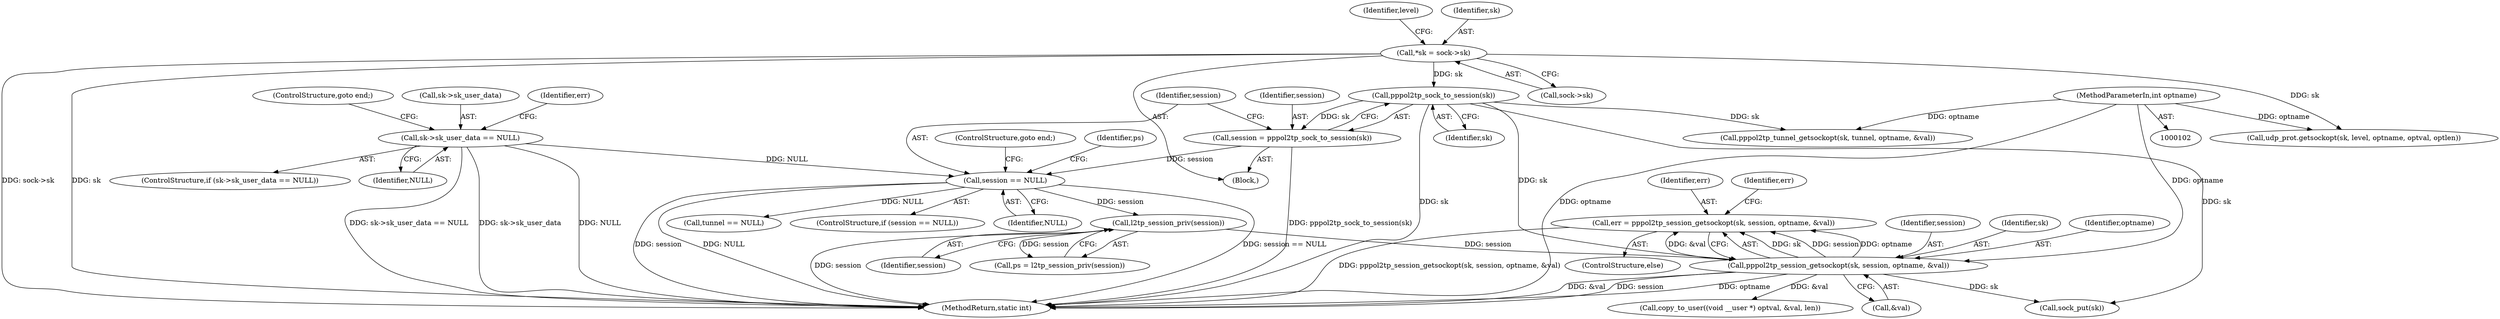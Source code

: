 digraph "0_linux_3cf521f7dc87c031617fd47e4b7aa2593c2f3daf@API" {
"1000215" [label="(Call,err = pppol2tp_session_getsockopt(sk, session, optname, &val))"];
"1000217" [label="(Call,pppol2tp_session_getsockopt(sk, session, optname, &val))"];
"1000163" [label="(Call,pppol2tp_sock_to_session(sk))"];
"1000110" [label="(Call,*sk = sock->sk)"];
"1000172" [label="(Call,l2tp_session_priv(session))"];
"1000166" [label="(Call,session == NULL)"];
"1000161" [label="(Call,session = pppol2tp_sock_to_session(sk))"];
"1000151" [label="(Call,sk->sk_user_data == NULL)"];
"1000105" [label="(MethodParameterIn,int optname)"];
"1000150" [label="(ControlStructure,if (sk->sk_user_data == NULL))"];
"1000204" [label="(Call,pppol2tp_tunnel_getsockopt(sk, tunnel, optname, &val))"];
"1000250" [label="(MethodReturn,static int)"];
"1000214" [label="(ControlStructure,else)"];
"1000171" [label="(Identifier,ps)"];
"1000151" [label="(Call,sk->sk_user_data == NULL)"];
"1000126" [label="(Call,udp_prot.getsockopt(sk, level, optname, optval, optlen))"];
"1000162" [label="(Identifier,session)"];
"1000167" [label="(Identifier,session)"];
"1000219" [label="(Identifier,session)"];
"1000198" [label="(Call,tunnel == NULL)"];
"1000156" [label="(ControlStructure,goto end;)"];
"1000165" [label="(ControlStructure,if (session == NULL))"];
"1000164" [label="(Identifier,sk)"];
"1000224" [label="(Identifier,err)"];
"1000233" [label="(Call,copy_to_user((void __user *) optval, &val, len))"];
"1000152" [label="(Call,sk->sk_user_data)"];
"1000112" [label="(Call,sock->sk)"];
"1000218" [label="(Identifier,sk)"];
"1000105" [label="(MethodParameterIn,int optname)"];
"1000216" [label="(Identifier,err)"];
"1000163" [label="(Call,pppol2tp_sock_to_session(sk))"];
"1000161" [label="(Call,session = pppol2tp_sock_to_session(sk))"];
"1000170" [label="(Call,ps = l2tp_session_priv(session))"];
"1000245" [label="(Call,sock_put(sk))"];
"1000166" [label="(Call,session == NULL)"];
"1000221" [label="(Call,&val)"];
"1000123" [label="(Identifier,level)"];
"1000173" [label="(Identifier,session)"];
"1000155" [label="(Identifier,NULL)"];
"1000220" [label="(Identifier,optname)"];
"1000158" [label="(Identifier,err)"];
"1000111" [label="(Identifier,sk)"];
"1000169" [label="(ControlStructure,goto end;)"];
"1000172" [label="(Call,l2tp_session_priv(session))"];
"1000108" [label="(Block,)"];
"1000215" [label="(Call,err = pppol2tp_session_getsockopt(sk, session, optname, &val))"];
"1000168" [label="(Identifier,NULL)"];
"1000217" [label="(Call,pppol2tp_session_getsockopt(sk, session, optname, &val))"];
"1000110" [label="(Call,*sk = sock->sk)"];
"1000215" -> "1000214"  [label="AST: "];
"1000215" -> "1000217"  [label="CFG: "];
"1000216" -> "1000215"  [label="AST: "];
"1000217" -> "1000215"  [label="AST: "];
"1000224" -> "1000215"  [label="CFG: "];
"1000215" -> "1000250"  [label="DDG: pppol2tp_session_getsockopt(sk, session, optname, &val)"];
"1000217" -> "1000215"  [label="DDG: sk"];
"1000217" -> "1000215"  [label="DDG: session"];
"1000217" -> "1000215"  [label="DDG: optname"];
"1000217" -> "1000215"  [label="DDG: &val"];
"1000217" -> "1000221"  [label="CFG: "];
"1000218" -> "1000217"  [label="AST: "];
"1000219" -> "1000217"  [label="AST: "];
"1000220" -> "1000217"  [label="AST: "];
"1000221" -> "1000217"  [label="AST: "];
"1000217" -> "1000250"  [label="DDG: &val"];
"1000217" -> "1000250"  [label="DDG: session"];
"1000217" -> "1000250"  [label="DDG: optname"];
"1000163" -> "1000217"  [label="DDG: sk"];
"1000172" -> "1000217"  [label="DDG: session"];
"1000105" -> "1000217"  [label="DDG: optname"];
"1000217" -> "1000233"  [label="DDG: &val"];
"1000217" -> "1000245"  [label="DDG: sk"];
"1000163" -> "1000161"  [label="AST: "];
"1000163" -> "1000164"  [label="CFG: "];
"1000164" -> "1000163"  [label="AST: "];
"1000161" -> "1000163"  [label="CFG: "];
"1000163" -> "1000250"  [label="DDG: sk"];
"1000163" -> "1000161"  [label="DDG: sk"];
"1000110" -> "1000163"  [label="DDG: sk"];
"1000163" -> "1000204"  [label="DDG: sk"];
"1000163" -> "1000245"  [label="DDG: sk"];
"1000110" -> "1000108"  [label="AST: "];
"1000110" -> "1000112"  [label="CFG: "];
"1000111" -> "1000110"  [label="AST: "];
"1000112" -> "1000110"  [label="AST: "];
"1000123" -> "1000110"  [label="CFG: "];
"1000110" -> "1000250"  [label="DDG: sock->sk"];
"1000110" -> "1000250"  [label="DDG: sk"];
"1000110" -> "1000126"  [label="DDG: sk"];
"1000172" -> "1000170"  [label="AST: "];
"1000172" -> "1000173"  [label="CFG: "];
"1000173" -> "1000172"  [label="AST: "];
"1000170" -> "1000172"  [label="CFG: "];
"1000172" -> "1000250"  [label="DDG: session"];
"1000172" -> "1000170"  [label="DDG: session"];
"1000166" -> "1000172"  [label="DDG: session"];
"1000166" -> "1000165"  [label="AST: "];
"1000166" -> "1000168"  [label="CFG: "];
"1000167" -> "1000166"  [label="AST: "];
"1000168" -> "1000166"  [label="AST: "];
"1000169" -> "1000166"  [label="CFG: "];
"1000171" -> "1000166"  [label="CFG: "];
"1000166" -> "1000250"  [label="DDG: NULL"];
"1000166" -> "1000250"  [label="DDG: session == NULL"];
"1000166" -> "1000250"  [label="DDG: session"];
"1000161" -> "1000166"  [label="DDG: session"];
"1000151" -> "1000166"  [label="DDG: NULL"];
"1000166" -> "1000198"  [label="DDG: NULL"];
"1000161" -> "1000108"  [label="AST: "];
"1000162" -> "1000161"  [label="AST: "];
"1000167" -> "1000161"  [label="CFG: "];
"1000161" -> "1000250"  [label="DDG: pppol2tp_sock_to_session(sk)"];
"1000151" -> "1000150"  [label="AST: "];
"1000151" -> "1000155"  [label="CFG: "];
"1000152" -> "1000151"  [label="AST: "];
"1000155" -> "1000151"  [label="AST: "];
"1000156" -> "1000151"  [label="CFG: "];
"1000158" -> "1000151"  [label="CFG: "];
"1000151" -> "1000250"  [label="DDG: sk->sk_user_data == NULL"];
"1000151" -> "1000250"  [label="DDG: sk->sk_user_data"];
"1000151" -> "1000250"  [label="DDG: NULL"];
"1000105" -> "1000102"  [label="AST: "];
"1000105" -> "1000250"  [label="DDG: optname"];
"1000105" -> "1000126"  [label="DDG: optname"];
"1000105" -> "1000204"  [label="DDG: optname"];
}
